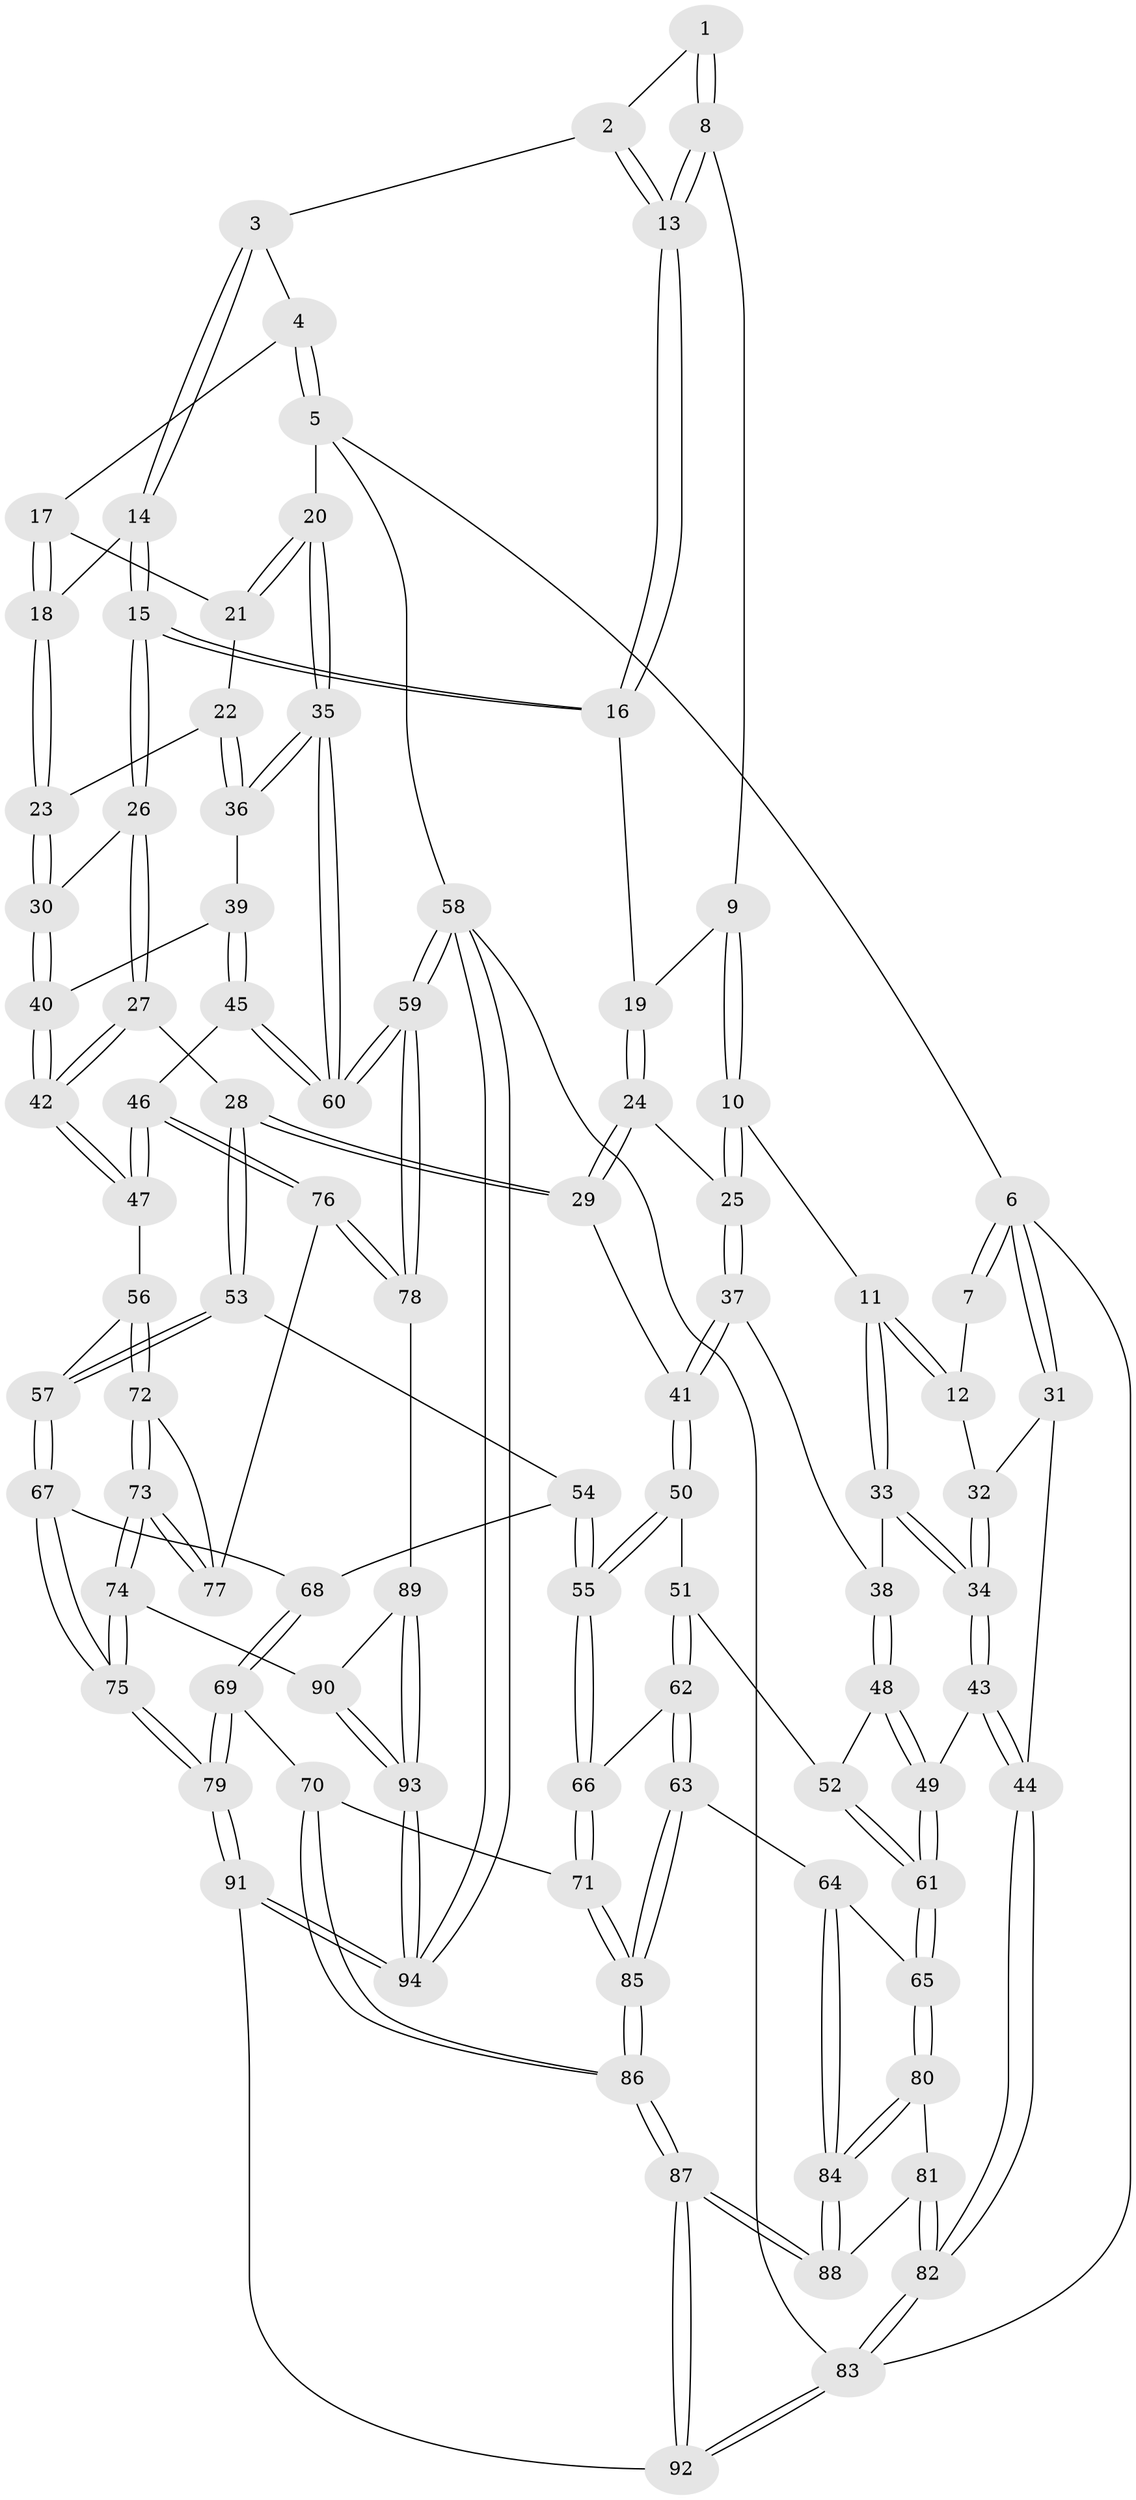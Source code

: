 // coarse degree distribution, {2: 0.05357142857142857, 3: 0.10714285714285714, 5: 0.32142857142857145, 6: 0.07142857142857142, 4: 0.44642857142857145}
// Generated by graph-tools (version 1.1) at 2025/24/03/03/25 07:24:37]
// undirected, 94 vertices, 232 edges
graph export_dot {
graph [start="1"]
  node [color=gray90,style=filled];
  1 [pos="+0.36078959818112405+0"];
  2 [pos="+0.7107590741084778+0"];
  3 [pos="+0.8617576374362746+0"];
  4 [pos="+1+0"];
  5 [pos="+1+0"];
  6 [pos="+0+0"];
  7 [pos="+0.2822391092725888+0"];
  8 [pos="+0.3713797855389323+0"];
  9 [pos="+0.35009579188852635+0.13420429693667377"];
  10 [pos="+0.30740084881718815+0.24328000277202771"];
  11 [pos="+0.25372779478148777+0.2370751245176197"];
  12 [pos="+0.11940974331390865+0.2094608758481969"];
  13 [pos="+0.5922748749279567+0.18218791902347872"];
  14 [pos="+0.7310101695283783+0.2251273526746817"];
  15 [pos="+0.7097265665418557+0.2378904494263089"];
  16 [pos="+0.5932220520388852+0.18902835318224995"];
  17 [pos="+0.8604978557223677+0.21280224436744413"];
  18 [pos="+0.8354455005446662+0.22849202927200196"];
  19 [pos="+0.5835295587329693+0.19567430450850287"];
  20 [pos="+1+0"];
  21 [pos="+0.9624974244132265+0.25051143161742523"];
  22 [pos="+0.9370513186627788+0.3302237653685322"];
  23 [pos="+0.8871044666851997+0.3364012385882995"];
  24 [pos="+0.5604028568320165+0.22240235756779267"];
  25 [pos="+0.3564754053179424+0.3197916696017067"];
  26 [pos="+0.7132046628967643+0.3423164141376552"];
  27 [pos="+0.6086521077292433+0.47545566569927533"];
  28 [pos="+0.5725685366974379+0.4882749675692953"];
  29 [pos="+0.555844970657796+0.48054554935400745"];
  30 [pos="+0.8372198721407763+0.4032658230780359"];
  31 [pos="+0+0.08621770118227577"];
  32 [pos="+0.10687630637284454+0.21257009425276352"];
  33 [pos="+0.12213364758003692+0.4837003028175684"];
  34 [pos="+0.10753537856668528+0.4822988816229422"];
  35 [pos="+1+0.4814476817489145"];
  36 [pos="+1+0.4705345711984869"];
  37 [pos="+0.3702287736850934+0.4370791593534758"];
  38 [pos="+0.19360231000095596+0.4961660629543381"];
  39 [pos="+0.9629480580882729+0.49017623921761055"];
  40 [pos="+0.8619395650777402+0.48039976180589467"];
  41 [pos="+0.3891111380474265+0.4526572045786889"];
  42 [pos="+0.8001928474306097+0.5491329603468685"];
  43 [pos="+0.0654053719563072+0.5006193409452526"];
  44 [pos="+0+0.5531610707240306"];
  45 [pos="+0.902063882406056+0.6588327985299809"];
  46 [pos="+0.8719787108693915+0.6704383762162134"];
  47 [pos="+0.8057089096251246+0.6098562928757701"];
  48 [pos="+0.19651437224110432+0.5096119993919502"];
  49 [pos="+0.16284658195760107+0.7107792593848727"];
  50 [pos="+0.3768544474761715+0.5862556212627569"];
  51 [pos="+0.2606973837267632+0.6529080588106271"];
  52 [pos="+0.25291860264424526+0.6502914982811424"];
  53 [pos="+0.5787669299904202+0.5612000333786251"];
  54 [pos="+0.5457100461880371+0.6481099676103804"];
  55 [pos="+0.41635956322172146+0.7304347531901536"];
  56 [pos="+0.711565157237487+0.6784478086048468"];
  57 [pos="+0.705576975353722+0.6780058561041495"];
  58 [pos="+1+1"];
  59 [pos="+1+0.8457601927893218"];
  60 [pos="+1+0.6295156047352659"];
  61 [pos="+0.1634742664834477+0.7143934332220869"];
  62 [pos="+0.2666730822651808+0.6612830668651248"];
  63 [pos="+0.2802471727437013+0.787345925256903"];
  64 [pos="+0.18750284437055395+0.770808263905328"];
  65 [pos="+0.15284774992316674+0.7415162560237439"];
  66 [pos="+0.41469530148294226+0.7353894472106707"];
  67 [pos="+0.6356190803246601+0.7349309240728967"];
  68 [pos="+0.5628206826676173+0.6753278439777222"];
  69 [pos="+0.5523011583343883+0.8333485127617818"];
  70 [pos="+0.5309434352273528+0.8252743199770756"];
  71 [pos="+0.41415745462264164+0.7396836038736658"];
  72 [pos="+0.7281912816248451+0.7163995760841876"];
  73 [pos="+0.6725329847906376+0.8487874681593316"];
  74 [pos="+0.6566647859295525+0.863388361366844"];
  75 [pos="+0.6120417743641512+0.8639055574846802"];
  76 [pos="+0.8719920193702296+0.7913206148186329"];
  77 [pos="+0.7939710751032589+0.780079344263545"];
  78 [pos="+0.8797491121414542+0.8031607257333745"];
  79 [pos="+0.605737064020465+0.8669269812611077"];
  80 [pos="+0.06153163797557891+0.755916095100618"];
  81 [pos="+0+0.7625206379488462"];
  82 [pos="+0+0.7478808606625587"];
  83 [pos="+0+1"];
  84 [pos="+0.17136466136975695+0.914742709157984"];
  85 [pos="+0.3359959808581715+0.8145578588012172"];
  86 [pos="+0.32859982369138985+0.9834909895455051"];
  87 [pos="+0.2872906322981284+1"];
  88 [pos="+0.1726465132258267+0.9456215807214726"];
  89 [pos="+0.8427915171300124+0.9001205613428154"];
  90 [pos="+0.6727373533949046+0.8727657193271158"];
  91 [pos="+0.5021022259058483+1"];
  92 [pos="+0.28750122090145896+1"];
  93 [pos="+0.886359078596089+1"];
  94 [pos="+0.9107827738483005+1"];
  1 -- 2;
  1 -- 8;
  1 -- 8;
  2 -- 3;
  2 -- 13;
  2 -- 13;
  3 -- 4;
  3 -- 14;
  3 -- 14;
  4 -- 5;
  4 -- 5;
  4 -- 17;
  5 -- 6;
  5 -- 20;
  5 -- 58;
  6 -- 7;
  6 -- 7;
  6 -- 31;
  6 -- 31;
  6 -- 83;
  7 -- 12;
  8 -- 9;
  8 -- 13;
  8 -- 13;
  9 -- 10;
  9 -- 10;
  9 -- 19;
  10 -- 11;
  10 -- 25;
  10 -- 25;
  11 -- 12;
  11 -- 12;
  11 -- 33;
  11 -- 33;
  12 -- 32;
  13 -- 16;
  13 -- 16;
  14 -- 15;
  14 -- 15;
  14 -- 18;
  15 -- 16;
  15 -- 16;
  15 -- 26;
  15 -- 26;
  16 -- 19;
  17 -- 18;
  17 -- 18;
  17 -- 21;
  18 -- 23;
  18 -- 23;
  19 -- 24;
  19 -- 24;
  20 -- 21;
  20 -- 21;
  20 -- 35;
  20 -- 35;
  21 -- 22;
  22 -- 23;
  22 -- 36;
  22 -- 36;
  23 -- 30;
  23 -- 30;
  24 -- 25;
  24 -- 29;
  24 -- 29;
  25 -- 37;
  25 -- 37;
  26 -- 27;
  26 -- 27;
  26 -- 30;
  27 -- 28;
  27 -- 42;
  27 -- 42;
  28 -- 29;
  28 -- 29;
  28 -- 53;
  28 -- 53;
  29 -- 41;
  30 -- 40;
  30 -- 40;
  31 -- 32;
  31 -- 44;
  32 -- 34;
  32 -- 34;
  33 -- 34;
  33 -- 34;
  33 -- 38;
  34 -- 43;
  34 -- 43;
  35 -- 36;
  35 -- 36;
  35 -- 60;
  35 -- 60;
  36 -- 39;
  37 -- 38;
  37 -- 41;
  37 -- 41;
  38 -- 48;
  38 -- 48;
  39 -- 40;
  39 -- 45;
  39 -- 45;
  40 -- 42;
  40 -- 42;
  41 -- 50;
  41 -- 50;
  42 -- 47;
  42 -- 47;
  43 -- 44;
  43 -- 44;
  43 -- 49;
  44 -- 82;
  44 -- 82;
  45 -- 46;
  45 -- 60;
  45 -- 60;
  46 -- 47;
  46 -- 47;
  46 -- 76;
  46 -- 76;
  47 -- 56;
  48 -- 49;
  48 -- 49;
  48 -- 52;
  49 -- 61;
  49 -- 61;
  50 -- 51;
  50 -- 55;
  50 -- 55;
  51 -- 52;
  51 -- 62;
  51 -- 62;
  52 -- 61;
  52 -- 61;
  53 -- 54;
  53 -- 57;
  53 -- 57;
  54 -- 55;
  54 -- 55;
  54 -- 68;
  55 -- 66;
  55 -- 66;
  56 -- 57;
  56 -- 72;
  56 -- 72;
  57 -- 67;
  57 -- 67;
  58 -- 59;
  58 -- 59;
  58 -- 94;
  58 -- 94;
  58 -- 83;
  59 -- 60;
  59 -- 60;
  59 -- 78;
  59 -- 78;
  61 -- 65;
  61 -- 65;
  62 -- 63;
  62 -- 63;
  62 -- 66;
  63 -- 64;
  63 -- 85;
  63 -- 85;
  64 -- 65;
  64 -- 84;
  64 -- 84;
  65 -- 80;
  65 -- 80;
  66 -- 71;
  66 -- 71;
  67 -- 68;
  67 -- 75;
  67 -- 75;
  68 -- 69;
  68 -- 69;
  69 -- 70;
  69 -- 79;
  69 -- 79;
  70 -- 71;
  70 -- 86;
  70 -- 86;
  71 -- 85;
  71 -- 85;
  72 -- 73;
  72 -- 73;
  72 -- 77;
  73 -- 74;
  73 -- 74;
  73 -- 77;
  73 -- 77;
  74 -- 75;
  74 -- 75;
  74 -- 90;
  75 -- 79;
  75 -- 79;
  76 -- 77;
  76 -- 78;
  76 -- 78;
  78 -- 89;
  79 -- 91;
  79 -- 91;
  80 -- 81;
  80 -- 84;
  80 -- 84;
  81 -- 82;
  81 -- 82;
  81 -- 88;
  82 -- 83;
  82 -- 83;
  83 -- 92;
  83 -- 92;
  84 -- 88;
  84 -- 88;
  85 -- 86;
  85 -- 86;
  86 -- 87;
  86 -- 87;
  87 -- 88;
  87 -- 88;
  87 -- 92;
  87 -- 92;
  89 -- 90;
  89 -- 93;
  89 -- 93;
  90 -- 93;
  90 -- 93;
  91 -- 92;
  91 -- 94;
  91 -- 94;
  93 -- 94;
  93 -- 94;
}
